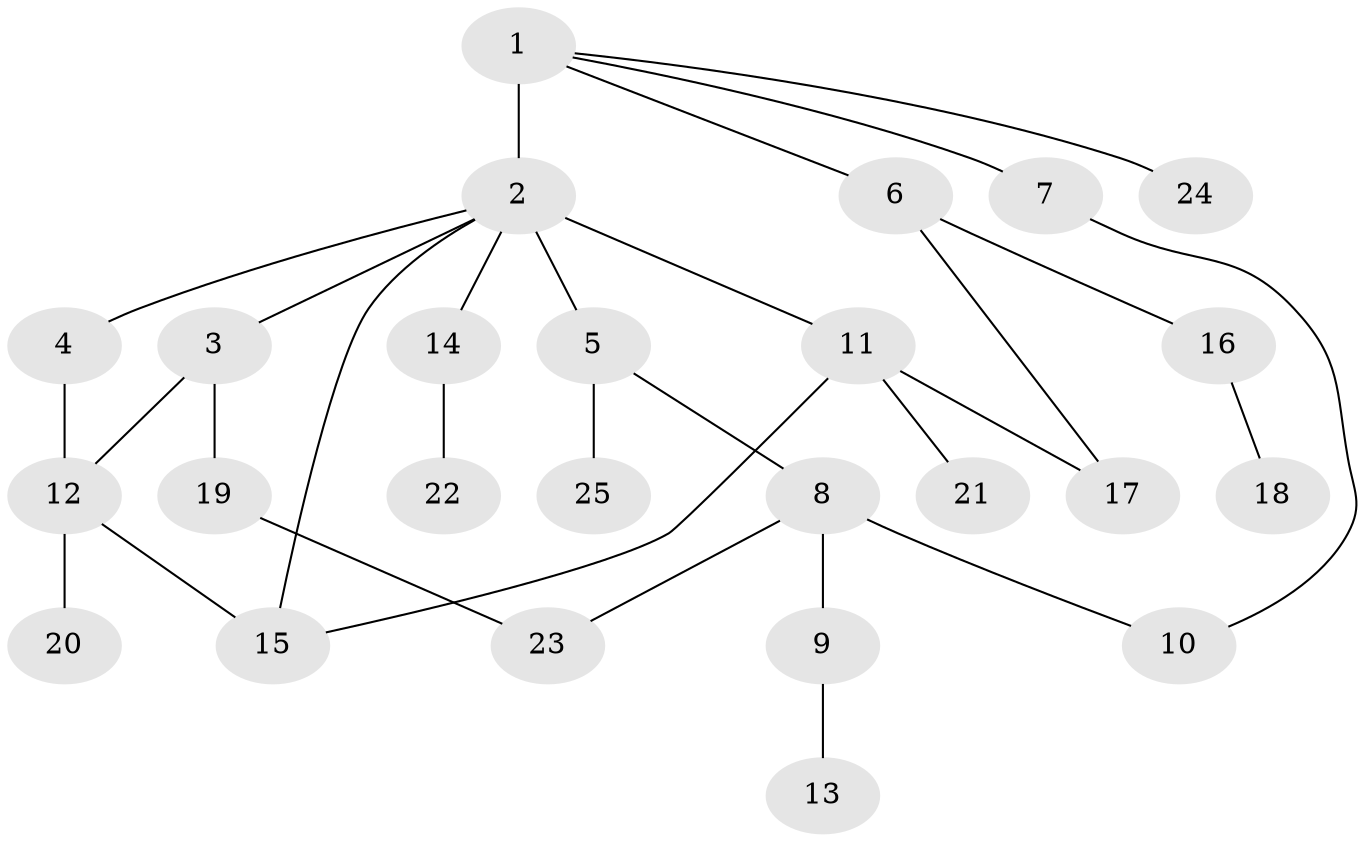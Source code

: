 // original degree distribution, {1: 0.4915254237288136, 21: 0.01694915254237288, 4: 0.06779661016949153, 3: 0.13559322033898305, 2: 0.2542372881355932, 5: 0.01694915254237288, 7: 0.01694915254237288}
// Generated by graph-tools (version 1.1) at 2025/50/03/04/25 22:50:39]
// undirected, 25 vertices, 30 edges
graph export_dot {
  node [color=gray90,style=filled];
  1;
  2;
  3;
  4;
  5;
  6;
  7;
  8;
  9;
  10;
  11;
  12;
  13;
  14;
  15;
  16;
  17;
  18;
  19;
  20;
  21;
  22;
  23;
  24;
  25;
  1 -- 2 [weight=12.0];
  1 -- 6 [weight=1.0];
  1 -- 7 [weight=1.0];
  1 -- 24 [weight=1.0];
  2 -- 3 [weight=1.0];
  2 -- 4 [weight=1.0];
  2 -- 5 [weight=1.0];
  2 -- 11 [weight=1.0];
  2 -- 14 [weight=1.0];
  2 -- 15 [weight=2.0];
  3 -- 12 [weight=1.0];
  3 -- 19 [weight=1.0];
  4 -- 12 [weight=1.0];
  5 -- 8 [weight=1.0];
  5 -- 25 [weight=1.0];
  6 -- 16 [weight=1.0];
  6 -- 17 [weight=1.0];
  7 -- 10 [weight=1.0];
  8 -- 9 [weight=1.0];
  8 -- 10 [weight=1.0];
  8 -- 23 [weight=1.0];
  9 -- 13 [weight=1.0];
  11 -- 15 [weight=1.0];
  11 -- 17 [weight=1.0];
  11 -- 21 [weight=1.0];
  12 -- 15 [weight=3.0];
  12 -- 20 [weight=1.0];
  14 -- 22 [weight=1.0];
  16 -- 18 [weight=1.0];
  19 -- 23 [weight=1.0];
}
